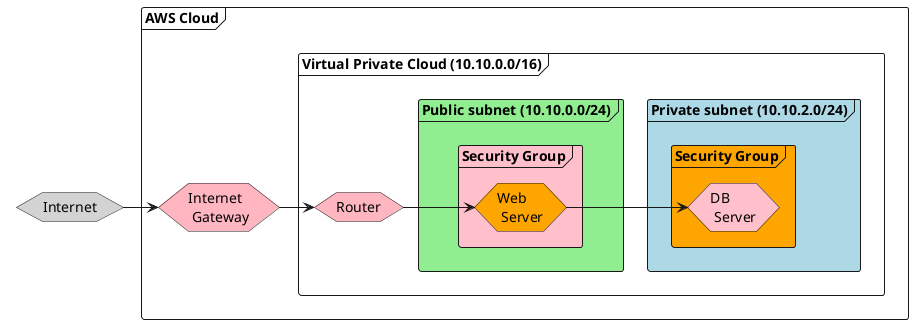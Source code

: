 @startuml
hexagon "Internet" as internet #LightGrey
frame "AWS Cloud" {
    hexagon "Internet \n Gateway" as ig #LightPink
    frame "Virtual Private Cloud (10.10.0.0/16)" {
        hexagon "Router" as router #LightPink

        frame "Private subnet (10.10.2.0/24)" #LightBlue {
            frame "Security Group" as dsg #Orange {
                hexagon "DB \n Server" as dbs #Pink
            }
        }

        frame "Public subnet (10.10.0.0/24)" #LightGreen {
            frame "Security Group" as wsg #Pink {
                hexagon "Web \n Server" as ws #Orange
            }
        }
    }
}
internet -> ig
ig -> router
router -> ws
ws -> dbs
@enduml